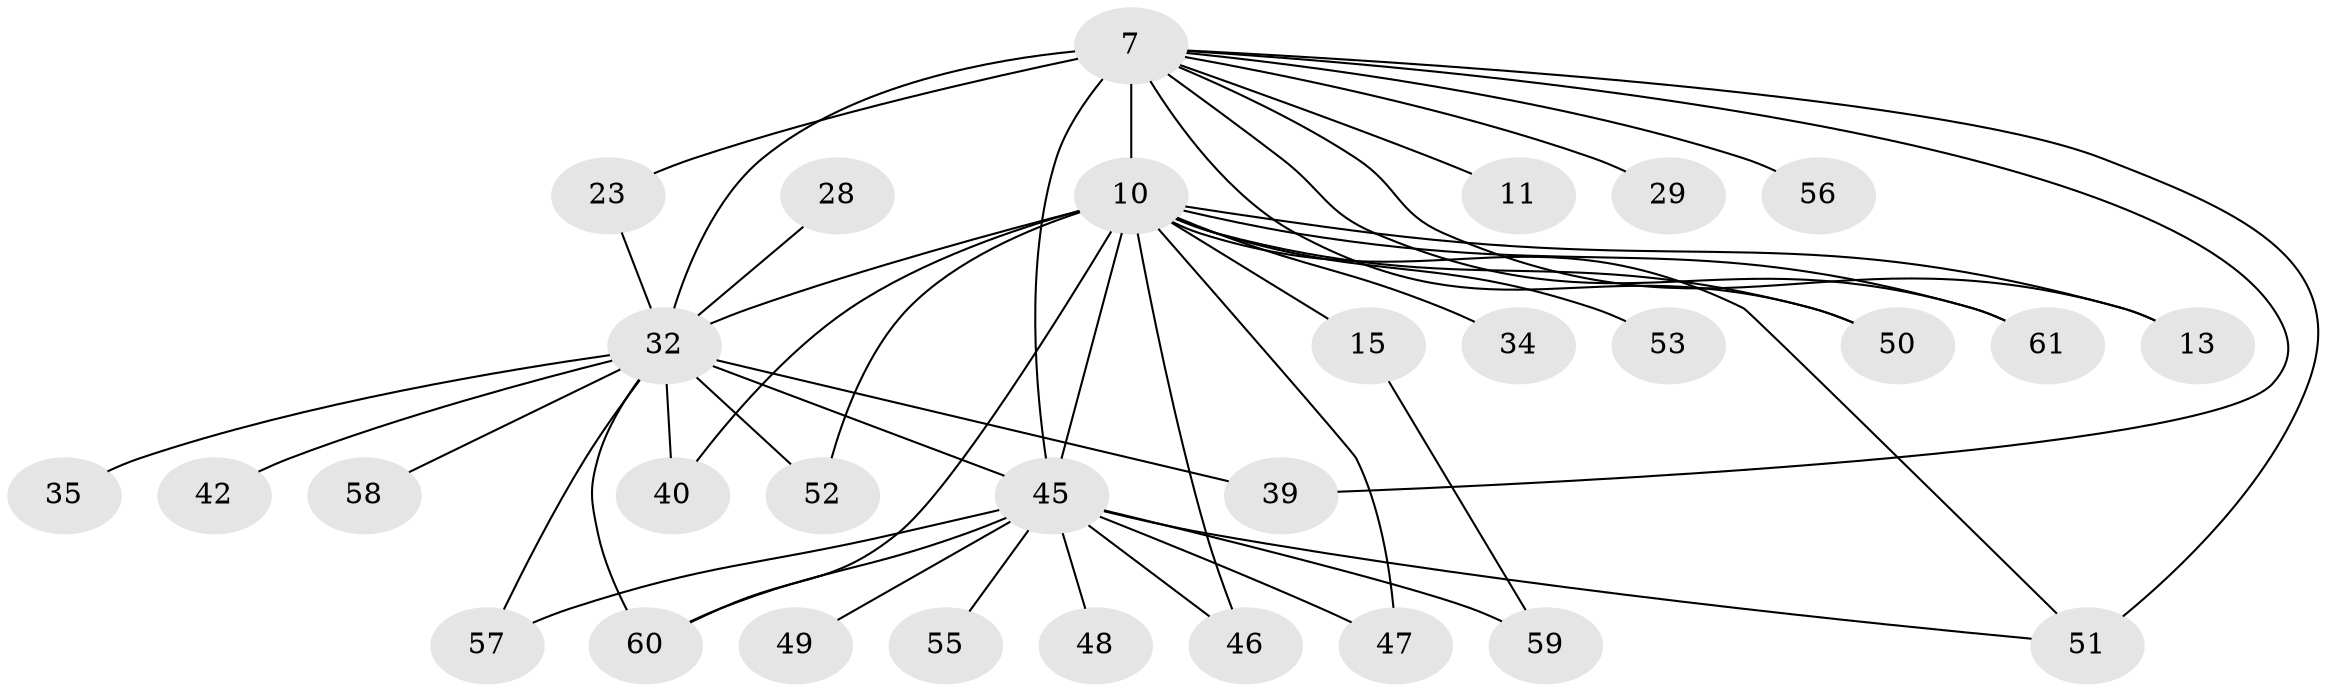 // original degree distribution, {13: 0.03278688524590164, 16: 0.03278688524590164, 18: 0.04918032786885246, 19: 0.01639344262295082, 17: 0.01639344262295082, 21: 0.01639344262295082, 2: 0.5737704918032787, 5: 0.03278688524590164, 3: 0.18032786885245902, 4: 0.04918032786885246}
// Generated by graph-tools (version 1.1) at 2025/48/03/04/25 21:48:00]
// undirected, 30 vertices, 47 edges
graph export_dot {
graph [start="1"]
  node [color=gray90,style=filled];
  7 [super="+6"];
  10 [super="+8+2"];
  11;
  13;
  15;
  23;
  28;
  29;
  32 [super="+18+26+5"];
  34;
  35;
  39;
  40;
  42;
  45 [super="+9+25+37+38+43"];
  46;
  47 [super="+19"];
  48;
  49;
  50;
  51 [super="+20"];
  52;
  53 [super="+17"];
  55;
  56;
  57;
  58;
  59 [super="+54"];
  60 [super="+44+24+36"];
  61;
  7 -- 10 [weight=6];
  7 -- 11 [weight=2];
  7 -- 13;
  7 -- 29 [weight=2];
  7 -- 50;
  7 -- 56 [weight=2];
  7 -- 61;
  7 -- 23;
  7 -- 39;
  7 -- 32 [weight=6];
  7 -- 45 [weight=9];
  7 -- 51 [weight=2];
  10 -- 40;
  10 -- 46;
  10 -- 50;
  10 -- 53 [weight=3];
  10 -- 32 [weight=9];
  10 -- 34 [weight=2];
  10 -- 13;
  10 -- 15 [weight=2];
  10 -- 51;
  10 -- 61;
  10 -- 47 [weight=2];
  10 -- 52;
  10 -- 45 [weight=11];
  10 -- 60 [weight=4];
  15 -- 59;
  23 -- 32;
  28 -- 32 [weight=2];
  32 -- 42 [weight=2];
  32 -- 35 [weight=2];
  32 -- 39;
  32 -- 40;
  32 -- 45 [weight=10];
  32 -- 52;
  32 -- 57;
  32 -- 58 [weight=2];
  32 -- 60;
  45 -- 47;
  45 -- 48 [weight=2];
  45 -- 55 [weight=2];
  45 -- 59 [weight=2];
  45 -- 46;
  45 -- 49 [weight=2];
  45 -- 57;
  45 -- 60 [weight=2];
  45 -- 51;
}
